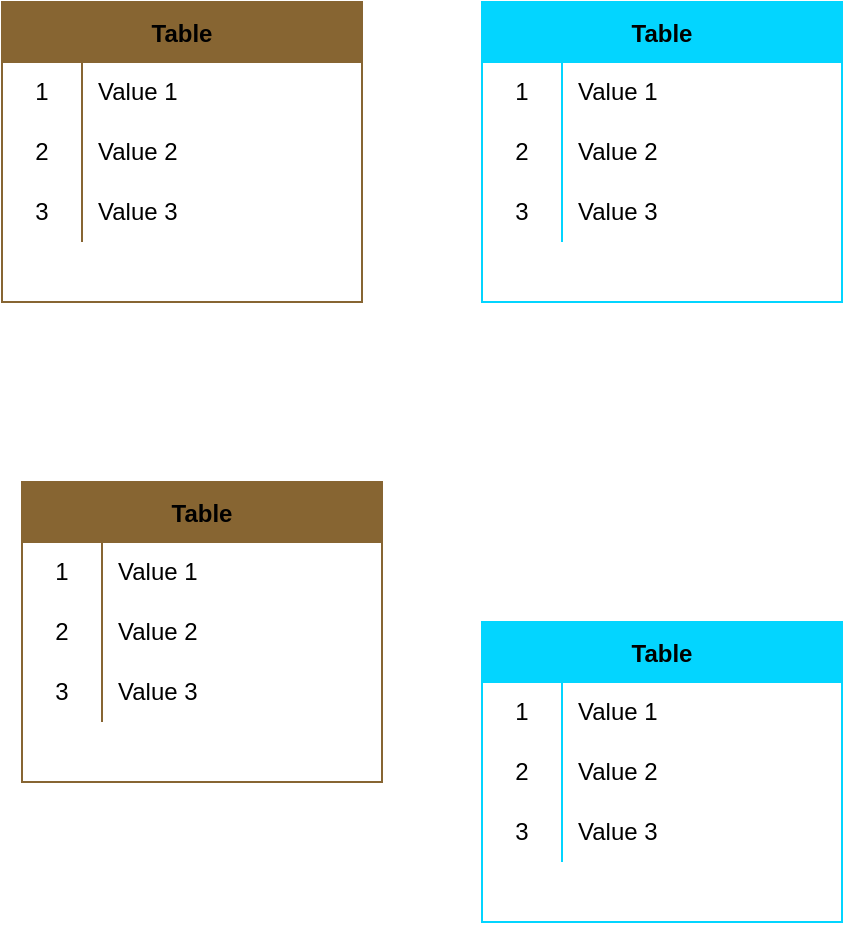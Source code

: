 <mxfile version="16.3.0" type="github">
  <diagram name="Page-1" id="a7904f86-f2b4-8e86-fa97-74104820619b">
    <mxGraphModel dx="508" dy="541" grid="1" gridSize="10" guides="1" tooltips="1" connect="1" arrows="1" fold="1" page="1" pageScale="1" pageWidth="1100" pageHeight="850" background="none" math="0" shadow="0">
      <root>
        <mxCell id="0" />
        <mxCell id="1" parent="0" />
        <mxCell id="QJ9DKWrE1YWGf_-mIXKK-28" value="Table" style="shape=table;startSize=30;container=1;collapsible=0;childLayout=tableLayout;fixedRows=1;rowLines=0;fontStyle=1;strokeColor=#03D5FF;fillColor=#03D5FF;" vertex="1" parent="1">
          <mxGeometry x="830" y="150" width="180" height="150" as="geometry" />
        </mxCell>
        <mxCell id="QJ9DKWrE1YWGf_-mIXKK-29" value="" style="shape=tableRow;horizontal=0;startSize=0;swimlaneHead=0;swimlaneBody=0;top=0;left=0;bottom=0;right=0;collapsible=0;dropTarget=0;fillColor=none;points=[[0,0.5],[1,0.5]];portConstraint=eastwest;strokeColor=#2B00FF;" vertex="1" parent="QJ9DKWrE1YWGf_-mIXKK-28">
          <mxGeometry y="30" width="180" height="30" as="geometry" />
        </mxCell>
        <mxCell id="QJ9DKWrE1YWGf_-mIXKK-30" value="1" style="shape=partialRectangle;html=1;whiteSpace=wrap;connectable=0;fillColor=none;top=0;left=0;bottom=0;right=0;overflow=hidden;pointerEvents=1;strokeColor=#2B00FF;" vertex="1" parent="QJ9DKWrE1YWGf_-mIXKK-29">
          <mxGeometry width="40" height="30" as="geometry">
            <mxRectangle width="40" height="30" as="alternateBounds" />
          </mxGeometry>
        </mxCell>
        <mxCell id="QJ9DKWrE1YWGf_-mIXKK-31" value="Value 1" style="shape=partialRectangle;html=1;whiteSpace=wrap;connectable=0;fillColor=none;top=0;left=0;bottom=0;right=0;align=left;spacingLeft=6;overflow=hidden;strokeColor=#2B00FF;" vertex="1" parent="QJ9DKWrE1YWGf_-mIXKK-29">
          <mxGeometry x="40" width="140" height="30" as="geometry">
            <mxRectangle width="140" height="30" as="alternateBounds" />
          </mxGeometry>
        </mxCell>
        <mxCell id="QJ9DKWrE1YWGf_-mIXKK-32" value="" style="shape=tableRow;horizontal=0;startSize=0;swimlaneHead=0;swimlaneBody=0;top=0;left=0;bottom=0;right=0;collapsible=0;dropTarget=0;fillColor=none;points=[[0,0.5],[1,0.5]];portConstraint=eastwest;strokeColor=#2B00FF;" vertex="1" parent="QJ9DKWrE1YWGf_-mIXKK-28">
          <mxGeometry y="60" width="180" height="30" as="geometry" />
        </mxCell>
        <mxCell id="QJ9DKWrE1YWGf_-mIXKK-33" value="2" style="shape=partialRectangle;html=1;whiteSpace=wrap;connectable=0;fillColor=none;top=0;left=0;bottom=0;right=0;overflow=hidden;strokeColor=#2B00FF;" vertex="1" parent="QJ9DKWrE1YWGf_-mIXKK-32">
          <mxGeometry width="40" height="30" as="geometry">
            <mxRectangle width="40" height="30" as="alternateBounds" />
          </mxGeometry>
        </mxCell>
        <mxCell id="QJ9DKWrE1YWGf_-mIXKK-34" value="Value 2" style="shape=partialRectangle;html=1;whiteSpace=wrap;connectable=0;fillColor=none;top=0;left=0;bottom=0;right=0;align=left;spacingLeft=6;overflow=hidden;strokeColor=#2B00FF;" vertex="1" parent="QJ9DKWrE1YWGf_-mIXKK-32">
          <mxGeometry x="40" width="140" height="30" as="geometry">
            <mxRectangle width="140" height="30" as="alternateBounds" />
          </mxGeometry>
        </mxCell>
        <mxCell id="QJ9DKWrE1YWGf_-mIXKK-35" value="" style="shape=tableRow;horizontal=0;startSize=0;swimlaneHead=0;swimlaneBody=0;top=0;left=0;bottom=0;right=0;collapsible=0;dropTarget=0;fillColor=none;points=[[0,0.5],[1,0.5]];portConstraint=eastwest;strokeColor=#2B00FF;" vertex="1" parent="QJ9DKWrE1YWGf_-mIXKK-28">
          <mxGeometry y="90" width="180" height="30" as="geometry" />
        </mxCell>
        <mxCell id="QJ9DKWrE1YWGf_-mIXKK-36" value="3" style="shape=partialRectangle;html=1;whiteSpace=wrap;connectable=0;fillColor=none;top=0;left=0;bottom=0;right=0;overflow=hidden;strokeColor=#2B00FF;" vertex="1" parent="QJ9DKWrE1YWGf_-mIXKK-35">
          <mxGeometry width="40" height="30" as="geometry">
            <mxRectangle width="40" height="30" as="alternateBounds" />
          </mxGeometry>
        </mxCell>
        <mxCell id="QJ9DKWrE1YWGf_-mIXKK-37" value="Value 3" style="shape=partialRectangle;html=1;whiteSpace=wrap;connectable=0;fillColor=none;top=0;left=0;bottom=0;right=0;align=left;spacingLeft=6;overflow=hidden;strokeColor=#2B00FF;" vertex="1" parent="QJ9DKWrE1YWGf_-mIXKK-35">
          <mxGeometry x="40" width="140" height="30" as="geometry">
            <mxRectangle width="140" height="30" as="alternateBounds" />
          </mxGeometry>
        </mxCell>
        <mxCell id="QJ9DKWrE1YWGf_-mIXKK-38" value="Table" style="shape=table;startSize=30;container=1;collapsible=0;childLayout=tableLayout;fixedRows=1;rowLines=0;fontStyle=1;strokeColor=#03D5FF;fillColor=#03D5FF;" vertex="1" parent="1">
          <mxGeometry x="830" y="460" width="180" height="150" as="geometry" />
        </mxCell>
        <mxCell id="QJ9DKWrE1YWGf_-mIXKK-39" value="" style="shape=tableRow;horizontal=0;startSize=0;swimlaneHead=0;swimlaneBody=0;top=0;left=0;bottom=0;right=0;collapsible=0;dropTarget=0;fillColor=none;points=[[0,0.5],[1,0.5]];portConstraint=eastwest;strokeColor=#2B00FF;" vertex="1" parent="QJ9DKWrE1YWGf_-mIXKK-38">
          <mxGeometry y="30" width="180" height="30" as="geometry" />
        </mxCell>
        <mxCell id="QJ9DKWrE1YWGf_-mIXKK-40" value="1" style="shape=partialRectangle;html=1;whiteSpace=wrap;connectable=0;fillColor=none;top=0;left=0;bottom=0;right=0;overflow=hidden;pointerEvents=1;strokeColor=#2B00FF;" vertex="1" parent="QJ9DKWrE1YWGf_-mIXKK-39">
          <mxGeometry width="40" height="30" as="geometry">
            <mxRectangle width="40" height="30" as="alternateBounds" />
          </mxGeometry>
        </mxCell>
        <mxCell id="QJ9DKWrE1YWGf_-mIXKK-41" value="Value 1" style="shape=partialRectangle;html=1;whiteSpace=wrap;connectable=0;fillColor=none;top=0;left=0;bottom=0;right=0;align=left;spacingLeft=6;overflow=hidden;strokeColor=#2B00FF;" vertex="1" parent="QJ9DKWrE1YWGf_-mIXKK-39">
          <mxGeometry x="40" width="140" height="30" as="geometry">
            <mxRectangle width="140" height="30" as="alternateBounds" />
          </mxGeometry>
        </mxCell>
        <mxCell id="QJ9DKWrE1YWGf_-mIXKK-42" value="" style="shape=tableRow;horizontal=0;startSize=0;swimlaneHead=0;swimlaneBody=0;top=0;left=0;bottom=0;right=0;collapsible=0;dropTarget=0;fillColor=none;points=[[0,0.5],[1,0.5]];portConstraint=eastwest;strokeColor=#2B00FF;" vertex="1" parent="QJ9DKWrE1YWGf_-mIXKK-38">
          <mxGeometry y="60" width="180" height="30" as="geometry" />
        </mxCell>
        <mxCell id="QJ9DKWrE1YWGf_-mIXKK-43" value="2" style="shape=partialRectangle;html=1;whiteSpace=wrap;connectable=0;fillColor=none;top=0;left=0;bottom=0;right=0;overflow=hidden;strokeColor=#2B00FF;" vertex="1" parent="QJ9DKWrE1YWGf_-mIXKK-42">
          <mxGeometry width="40" height="30" as="geometry">
            <mxRectangle width="40" height="30" as="alternateBounds" />
          </mxGeometry>
        </mxCell>
        <mxCell id="QJ9DKWrE1YWGf_-mIXKK-44" value="Value 2" style="shape=partialRectangle;html=1;whiteSpace=wrap;connectable=0;fillColor=none;top=0;left=0;bottom=0;right=0;align=left;spacingLeft=6;overflow=hidden;strokeColor=#2B00FF;" vertex="1" parent="QJ9DKWrE1YWGf_-mIXKK-42">
          <mxGeometry x="40" width="140" height="30" as="geometry">
            <mxRectangle width="140" height="30" as="alternateBounds" />
          </mxGeometry>
        </mxCell>
        <mxCell id="QJ9DKWrE1YWGf_-mIXKK-45" value="" style="shape=tableRow;horizontal=0;startSize=0;swimlaneHead=0;swimlaneBody=0;top=0;left=0;bottom=0;right=0;collapsible=0;dropTarget=0;fillColor=none;points=[[0,0.5],[1,0.5]];portConstraint=eastwest;strokeColor=#2B00FF;" vertex="1" parent="QJ9DKWrE1YWGf_-mIXKK-38">
          <mxGeometry y="90" width="180" height="30" as="geometry" />
        </mxCell>
        <mxCell id="QJ9DKWrE1YWGf_-mIXKK-46" value="3" style="shape=partialRectangle;html=1;whiteSpace=wrap;connectable=0;fillColor=none;top=0;left=0;bottom=0;right=0;overflow=hidden;strokeColor=#2B00FF;" vertex="1" parent="QJ9DKWrE1YWGf_-mIXKK-45">
          <mxGeometry width="40" height="30" as="geometry">
            <mxRectangle width="40" height="30" as="alternateBounds" />
          </mxGeometry>
        </mxCell>
        <mxCell id="QJ9DKWrE1YWGf_-mIXKK-47" value="Value 3" style="shape=partialRectangle;html=1;whiteSpace=wrap;connectable=0;fillColor=none;top=0;left=0;bottom=0;right=0;align=left;spacingLeft=6;overflow=hidden;strokeColor=#2B00FF;" vertex="1" parent="QJ9DKWrE1YWGf_-mIXKK-45">
          <mxGeometry x="40" width="140" height="30" as="geometry">
            <mxRectangle width="140" height="30" as="alternateBounds" />
          </mxGeometry>
        </mxCell>
        <mxCell id="QJ9DKWrE1YWGf_-mIXKK-48" value="Table" style="shape=table;startSize=30;container=1;collapsible=0;childLayout=tableLayout;fixedRows=1;rowLines=0;fontStyle=1;strokeColor=#876532;fillColor=#876532;" vertex="1" parent="1">
          <mxGeometry x="590" y="150" width="180" height="150" as="geometry" />
        </mxCell>
        <mxCell id="QJ9DKWrE1YWGf_-mIXKK-49" value="" style="shape=tableRow;horizontal=0;startSize=0;swimlaneHead=0;swimlaneBody=0;top=0;left=0;bottom=0;right=0;collapsible=0;dropTarget=0;fillColor=none;points=[[0,0.5],[1,0.5]];portConstraint=eastwest;strokeColor=#2B00FF;" vertex="1" parent="QJ9DKWrE1YWGf_-mIXKK-48">
          <mxGeometry y="30" width="180" height="30" as="geometry" />
        </mxCell>
        <mxCell id="QJ9DKWrE1YWGf_-mIXKK-50" value="1" style="shape=partialRectangle;html=1;whiteSpace=wrap;connectable=0;fillColor=none;top=0;left=0;bottom=0;right=0;overflow=hidden;pointerEvents=1;strokeColor=#2B00FF;" vertex="1" parent="QJ9DKWrE1YWGf_-mIXKK-49">
          <mxGeometry width="40" height="30" as="geometry">
            <mxRectangle width="40" height="30" as="alternateBounds" />
          </mxGeometry>
        </mxCell>
        <mxCell id="QJ9DKWrE1YWGf_-mIXKK-51" value="Value 1" style="shape=partialRectangle;html=1;whiteSpace=wrap;connectable=0;fillColor=none;top=0;left=0;bottom=0;right=0;align=left;spacingLeft=6;overflow=hidden;strokeColor=#2B00FF;" vertex="1" parent="QJ9DKWrE1YWGf_-mIXKK-49">
          <mxGeometry x="40" width="140" height="30" as="geometry">
            <mxRectangle width="140" height="30" as="alternateBounds" />
          </mxGeometry>
        </mxCell>
        <mxCell id="QJ9DKWrE1YWGf_-mIXKK-52" value="" style="shape=tableRow;horizontal=0;startSize=0;swimlaneHead=0;swimlaneBody=0;top=0;left=0;bottom=0;right=0;collapsible=0;dropTarget=0;fillColor=none;points=[[0,0.5],[1,0.5]];portConstraint=eastwest;strokeColor=#2B00FF;" vertex="1" parent="QJ9DKWrE1YWGf_-mIXKK-48">
          <mxGeometry y="60" width="180" height="30" as="geometry" />
        </mxCell>
        <mxCell id="QJ9DKWrE1YWGf_-mIXKK-53" value="2" style="shape=partialRectangle;html=1;whiteSpace=wrap;connectable=0;fillColor=none;top=0;left=0;bottom=0;right=0;overflow=hidden;strokeColor=#2B00FF;" vertex="1" parent="QJ9DKWrE1YWGf_-mIXKK-52">
          <mxGeometry width="40" height="30" as="geometry">
            <mxRectangle width="40" height="30" as="alternateBounds" />
          </mxGeometry>
        </mxCell>
        <mxCell id="QJ9DKWrE1YWGf_-mIXKK-54" value="Value 2" style="shape=partialRectangle;html=1;whiteSpace=wrap;connectable=0;fillColor=none;top=0;left=0;bottom=0;right=0;align=left;spacingLeft=6;overflow=hidden;strokeColor=#2B00FF;" vertex="1" parent="QJ9DKWrE1YWGf_-mIXKK-52">
          <mxGeometry x="40" width="140" height="30" as="geometry">
            <mxRectangle width="140" height="30" as="alternateBounds" />
          </mxGeometry>
        </mxCell>
        <mxCell id="QJ9DKWrE1YWGf_-mIXKK-55" value="" style="shape=tableRow;horizontal=0;startSize=0;swimlaneHead=0;swimlaneBody=0;top=0;left=0;bottom=0;right=0;collapsible=0;dropTarget=0;fillColor=none;points=[[0,0.5],[1,0.5]];portConstraint=eastwest;strokeColor=#2B00FF;" vertex="1" parent="QJ9DKWrE1YWGf_-mIXKK-48">
          <mxGeometry y="90" width="180" height="30" as="geometry" />
        </mxCell>
        <mxCell id="QJ9DKWrE1YWGf_-mIXKK-56" value="3" style="shape=partialRectangle;html=1;whiteSpace=wrap;connectable=0;fillColor=none;top=0;left=0;bottom=0;right=0;overflow=hidden;strokeColor=#2B00FF;" vertex="1" parent="QJ9DKWrE1YWGf_-mIXKK-55">
          <mxGeometry width="40" height="30" as="geometry">
            <mxRectangle width="40" height="30" as="alternateBounds" />
          </mxGeometry>
        </mxCell>
        <mxCell id="QJ9DKWrE1YWGf_-mIXKK-57" value="Value 3" style="shape=partialRectangle;html=1;whiteSpace=wrap;connectable=0;fillColor=none;top=0;left=0;bottom=0;right=0;align=left;spacingLeft=6;overflow=hidden;strokeColor=#2B00FF;" vertex="1" parent="QJ9DKWrE1YWGf_-mIXKK-55">
          <mxGeometry x="40" width="140" height="30" as="geometry">
            <mxRectangle width="140" height="30" as="alternateBounds" />
          </mxGeometry>
        </mxCell>
        <mxCell id="QJ9DKWrE1YWGf_-mIXKK-58" value="Table" style="shape=table;startSize=30;container=1;collapsible=0;childLayout=tableLayout;fixedRows=1;rowLines=0;fontStyle=1;strokeColor=#876532;fillColor=#876532;" vertex="1" parent="1">
          <mxGeometry x="600" y="390" width="180" height="150" as="geometry" />
        </mxCell>
        <mxCell id="QJ9DKWrE1YWGf_-mIXKK-59" value="" style="shape=tableRow;horizontal=0;startSize=0;swimlaneHead=0;swimlaneBody=0;top=0;left=0;bottom=0;right=0;collapsible=0;dropTarget=0;fillColor=none;points=[[0,0.5],[1,0.5]];portConstraint=eastwest;strokeColor=#2B00FF;" vertex="1" parent="QJ9DKWrE1YWGf_-mIXKK-58">
          <mxGeometry y="30" width="180" height="30" as="geometry" />
        </mxCell>
        <mxCell id="QJ9DKWrE1YWGf_-mIXKK-60" value="1" style="shape=partialRectangle;html=1;whiteSpace=wrap;connectable=0;fillColor=none;top=0;left=0;bottom=0;right=0;overflow=hidden;pointerEvents=1;strokeColor=#2B00FF;" vertex="1" parent="QJ9DKWrE1YWGf_-mIXKK-59">
          <mxGeometry width="40" height="30" as="geometry">
            <mxRectangle width="40" height="30" as="alternateBounds" />
          </mxGeometry>
        </mxCell>
        <mxCell id="QJ9DKWrE1YWGf_-mIXKK-61" value="Value 1" style="shape=partialRectangle;html=1;whiteSpace=wrap;connectable=0;fillColor=none;top=0;left=0;bottom=0;right=0;align=left;spacingLeft=6;overflow=hidden;strokeColor=#2B00FF;" vertex="1" parent="QJ9DKWrE1YWGf_-mIXKK-59">
          <mxGeometry x="40" width="140" height="30" as="geometry">
            <mxRectangle width="140" height="30" as="alternateBounds" />
          </mxGeometry>
        </mxCell>
        <mxCell id="QJ9DKWrE1YWGf_-mIXKK-62" value="" style="shape=tableRow;horizontal=0;startSize=0;swimlaneHead=0;swimlaneBody=0;top=0;left=0;bottom=0;right=0;collapsible=0;dropTarget=0;fillColor=none;points=[[0,0.5],[1,0.5]];portConstraint=eastwest;strokeColor=#2B00FF;" vertex="1" parent="QJ9DKWrE1YWGf_-mIXKK-58">
          <mxGeometry y="60" width="180" height="30" as="geometry" />
        </mxCell>
        <mxCell id="QJ9DKWrE1YWGf_-mIXKK-63" value="2" style="shape=partialRectangle;html=1;whiteSpace=wrap;connectable=0;fillColor=none;top=0;left=0;bottom=0;right=0;overflow=hidden;strokeColor=#2B00FF;" vertex="1" parent="QJ9DKWrE1YWGf_-mIXKK-62">
          <mxGeometry width="40" height="30" as="geometry">
            <mxRectangle width="40" height="30" as="alternateBounds" />
          </mxGeometry>
        </mxCell>
        <mxCell id="QJ9DKWrE1YWGf_-mIXKK-64" value="Value 2" style="shape=partialRectangle;html=1;whiteSpace=wrap;connectable=0;fillColor=none;top=0;left=0;bottom=0;right=0;align=left;spacingLeft=6;overflow=hidden;strokeColor=#2B00FF;" vertex="1" parent="QJ9DKWrE1YWGf_-mIXKK-62">
          <mxGeometry x="40" width="140" height="30" as="geometry">
            <mxRectangle width="140" height="30" as="alternateBounds" />
          </mxGeometry>
        </mxCell>
        <mxCell id="QJ9DKWrE1YWGf_-mIXKK-65" value="" style="shape=tableRow;horizontal=0;startSize=0;swimlaneHead=0;swimlaneBody=0;top=0;left=0;bottom=0;right=0;collapsible=0;dropTarget=0;fillColor=none;points=[[0,0.5],[1,0.5]];portConstraint=eastwest;strokeColor=#2B00FF;" vertex="1" parent="QJ9DKWrE1YWGf_-mIXKK-58">
          <mxGeometry y="90" width="180" height="30" as="geometry" />
        </mxCell>
        <mxCell id="QJ9DKWrE1YWGf_-mIXKK-66" value="3" style="shape=partialRectangle;html=1;whiteSpace=wrap;connectable=0;fillColor=none;top=0;left=0;bottom=0;right=0;overflow=hidden;strokeColor=#2B00FF;" vertex="1" parent="QJ9DKWrE1YWGf_-mIXKK-65">
          <mxGeometry width="40" height="30" as="geometry">
            <mxRectangle width="40" height="30" as="alternateBounds" />
          </mxGeometry>
        </mxCell>
        <mxCell id="QJ9DKWrE1YWGf_-mIXKK-67" value="Value 3" style="shape=partialRectangle;html=1;whiteSpace=wrap;connectable=0;fillColor=none;top=0;left=0;bottom=0;right=0;align=left;spacingLeft=6;overflow=hidden;strokeColor=#2B00FF;" vertex="1" parent="QJ9DKWrE1YWGf_-mIXKK-65">
          <mxGeometry x="40" width="140" height="30" as="geometry">
            <mxRectangle width="140" height="30" as="alternateBounds" />
          </mxGeometry>
        </mxCell>
      </root>
    </mxGraphModel>
  </diagram>
</mxfile>
